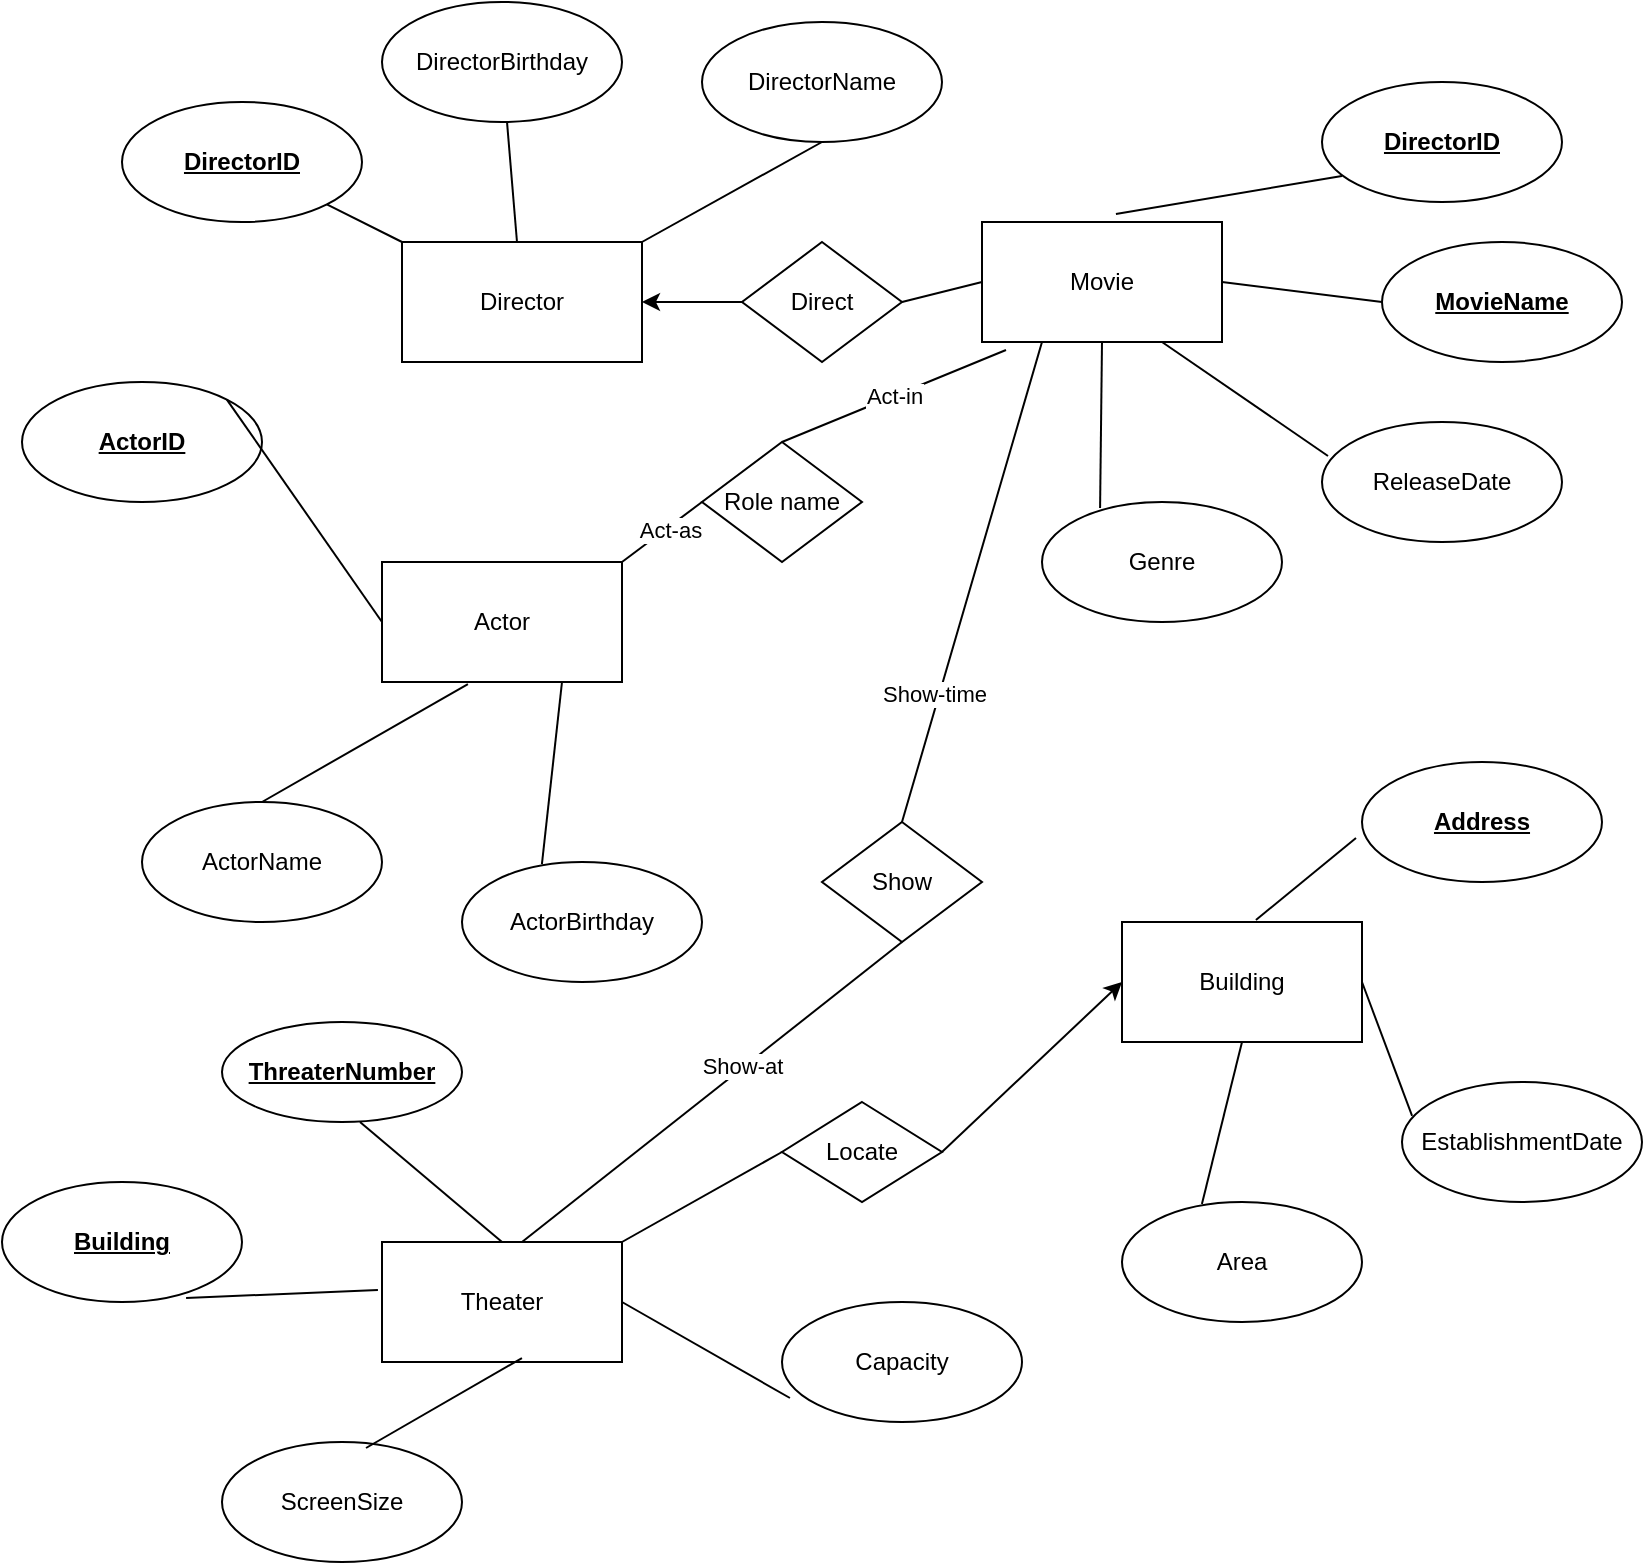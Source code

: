 <mxfile version="24.0.1" type="github">
  <diagram name="Page-1" id="GRKzmPXnVPAbagaa010P">
    <mxGraphModel dx="1107" dy="654" grid="1" gridSize="10" guides="1" tooltips="1" connect="1" arrows="1" fold="1" page="1" pageScale="1" pageWidth="850" pageHeight="1100" math="0" shadow="0">
      <root>
        <mxCell id="0" />
        <mxCell id="1" parent="0" />
        <mxCell id="h29aLhz-RMBbqyI5GCKV-1" value="Director" style="rounded=0;whiteSpace=wrap;html=1;" vertex="1" parent="1">
          <mxGeometry x="240" y="190" width="120" height="60" as="geometry" />
        </mxCell>
        <mxCell id="h29aLhz-RMBbqyI5GCKV-2" value="&lt;u&gt;&lt;b&gt;DirectorID&lt;/b&gt;&lt;/u&gt;" style="ellipse;whiteSpace=wrap;html=1;" vertex="1" parent="1">
          <mxGeometry x="100" y="120" width="120" height="60" as="geometry" />
        </mxCell>
        <mxCell id="h29aLhz-RMBbqyI5GCKV-3" value="DirectorName" style="ellipse;whiteSpace=wrap;html=1;" vertex="1" parent="1">
          <mxGeometry x="390" y="80" width="120" height="60" as="geometry" />
        </mxCell>
        <mxCell id="h29aLhz-RMBbqyI5GCKV-4" value="DirectorBirthday" style="ellipse;whiteSpace=wrap;html=1;" vertex="1" parent="1">
          <mxGeometry x="230" y="70" width="120" height="60" as="geometry" />
        </mxCell>
        <mxCell id="h29aLhz-RMBbqyI5GCKV-5" style="edgeStyle=orthogonalEdgeStyle;rounded=0;orthogonalLoop=1;jettySize=auto;html=1;exitX=0.5;exitY=1;exitDx=0;exitDy=0;" edge="1" parent="1" source="h29aLhz-RMBbqyI5GCKV-3" target="h29aLhz-RMBbqyI5GCKV-3">
          <mxGeometry relative="1" as="geometry" />
        </mxCell>
        <mxCell id="h29aLhz-RMBbqyI5GCKV-6" value="" style="endArrow=none;html=1;rounded=0;" edge="1" parent="1" source="h29aLhz-RMBbqyI5GCKV-1" target="h29aLhz-RMBbqyI5GCKV-2">
          <mxGeometry width="50" height="50" relative="1" as="geometry">
            <mxPoint x="180" y="210" as="sourcePoint" />
            <mxPoint x="230" y="160" as="targetPoint" />
          </mxGeometry>
        </mxCell>
        <mxCell id="h29aLhz-RMBbqyI5GCKV-7" value="" style="endArrow=none;html=1;rounded=0;" edge="1" parent="1" source="h29aLhz-RMBbqyI5GCKV-4" target="h29aLhz-RMBbqyI5GCKV-1">
          <mxGeometry width="50" height="50" relative="1" as="geometry">
            <mxPoint x="170" y="320" as="sourcePoint" />
            <mxPoint x="220" y="270" as="targetPoint" />
          </mxGeometry>
        </mxCell>
        <mxCell id="h29aLhz-RMBbqyI5GCKV-8" value="" style="endArrow=none;html=1;rounded=0;exitX=1;exitY=0;exitDx=0;exitDy=0;entryX=0.5;entryY=1;entryDx=0;entryDy=0;" edge="1" parent="1" source="h29aLhz-RMBbqyI5GCKV-1" target="h29aLhz-RMBbqyI5GCKV-3">
          <mxGeometry width="50" height="50" relative="1" as="geometry">
            <mxPoint x="380" y="180" as="sourcePoint" />
            <mxPoint x="440" y="130" as="targetPoint" />
          </mxGeometry>
        </mxCell>
        <mxCell id="h29aLhz-RMBbqyI5GCKV-9" value="Movie" style="rounded=0;whiteSpace=wrap;html=1;" vertex="1" parent="1">
          <mxGeometry x="530" y="180" width="120" height="60" as="geometry" />
        </mxCell>
        <mxCell id="h29aLhz-RMBbqyI5GCKV-10" value="&lt;u&gt;&lt;b&gt;MovieName&lt;/b&gt;&lt;/u&gt;" style="ellipse;whiteSpace=wrap;html=1;" vertex="1" parent="1">
          <mxGeometry x="730" y="190" width="120" height="60" as="geometry" />
        </mxCell>
        <mxCell id="h29aLhz-RMBbqyI5GCKV-11" value="&lt;u&gt;&lt;b&gt;DirectorID&lt;/b&gt;&lt;/u&gt;" style="ellipse;whiteSpace=wrap;html=1;" vertex="1" parent="1">
          <mxGeometry x="700" y="110" width="120" height="60" as="geometry" />
        </mxCell>
        <mxCell id="h29aLhz-RMBbqyI5GCKV-12" value="ReleaseDate" style="ellipse;whiteSpace=wrap;html=1;" vertex="1" parent="1">
          <mxGeometry x="700" y="280" width="120" height="60" as="geometry" />
        </mxCell>
        <mxCell id="h29aLhz-RMBbqyI5GCKV-13" value="Genre" style="ellipse;whiteSpace=wrap;html=1;" vertex="1" parent="1">
          <mxGeometry x="560" y="320" width="120" height="60" as="geometry" />
        </mxCell>
        <mxCell id="h29aLhz-RMBbqyI5GCKV-14" value="" style="endArrow=none;html=1;rounded=0;exitX=0.558;exitY=-0.067;exitDx=0;exitDy=0;exitPerimeter=0;entryX=0.083;entryY=0.783;entryDx=0;entryDy=0;entryPerimeter=0;" edge="1" parent="1" source="h29aLhz-RMBbqyI5GCKV-9" target="h29aLhz-RMBbqyI5GCKV-11">
          <mxGeometry width="50" height="50" relative="1" as="geometry">
            <mxPoint x="630" y="230" as="sourcePoint" />
            <mxPoint x="680" y="180" as="targetPoint" />
          </mxGeometry>
        </mxCell>
        <mxCell id="h29aLhz-RMBbqyI5GCKV-15" value="" style="endArrow=none;html=1;rounded=0;entryX=0;entryY=0.5;entryDx=0;entryDy=0;exitX=1;exitY=0.5;exitDx=0;exitDy=0;" edge="1" parent="1" source="h29aLhz-RMBbqyI5GCKV-9" target="h29aLhz-RMBbqyI5GCKV-10">
          <mxGeometry width="50" height="50" relative="1" as="geometry">
            <mxPoint x="690" y="260" as="sourcePoint" />
            <mxPoint x="740" y="210" as="targetPoint" />
          </mxGeometry>
        </mxCell>
        <mxCell id="h29aLhz-RMBbqyI5GCKV-16" value="" style="endArrow=none;html=1;rounded=0;exitX=0.025;exitY=0.283;exitDx=0;exitDy=0;exitPerimeter=0;entryX=0.75;entryY=1;entryDx=0;entryDy=0;" edge="1" parent="1" source="h29aLhz-RMBbqyI5GCKV-12" target="h29aLhz-RMBbqyI5GCKV-9">
          <mxGeometry width="50" height="50" relative="1" as="geometry">
            <mxPoint x="640" y="330" as="sourcePoint" />
            <mxPoint x="690" y="280" as="targetPoint" />
          </mxGeometry>
        </mxCell>
        <mxCell id="h29aLhz-RMBbqyI5GCKV-17" value="" style="endArrow=none;html=1;rounded=0;exitX=0.242;exitY=0.05;exitDx=0;exitDy=0;exitPerimeter=0;entryX=0.5;entryY=1;entryDx=0;entryDy=0;" edge="1" parent="1" source="h29aLhz-RMBbqyI5GCKV-13" target="h29aLhz-RMBbqyI5GCKV-9">
          <mxGeometry width="50" height="50" relative="1" as="geometry">
            <mxPoint x="660" y="360" as="sourcePoint" />
            <mxPoint x="589" y="250" as="targetPoint" />
          </mxGeometry>
        </mxCell>
        <mxCell id="h29aLhz-RMBbqyI5GCKV-18" value="Actor" style="rounded=0;whiteSpace=wrap;html=1;" vertex="1" parent="1">
          <mxGeometry x="230" y="350" width="120" height="60" as="geometry" />
        </mxCell>
        <mxCell id="h29aLhz-RMBbqyI5GCKV-19" value="&lt;u&gt;&lt;b&gt;ActorID&lt;/b&gt;&lt;/u&gt;" style="ellipse;whiteSpace=wrap;html=1;" vertex="1" parent="1">
          <mxGeometry x="50" y="260" width="120" height="60" as="geometry" />
        </mxCell>
        <mxCell id="h29aLhz-RMBbqyI5GCKV-20" value="ActorName" style="ellipse;whiteSpace=wrap;html=1;" vertex="1" parent="1">
          <mxGeometry x="110" y="470" width="120" height="60" as="geometry" />
        </mxCell>
        <mxCell id="h29aLhz-RMBbqyI5GCKV-21" value="ActorBirthday" style="ellipse;whiteSpace=wrap;html=1;" vertex="1" parent="1">
          <mxGeometry x="270" y="500" width="120" height="60" as="geometry" />
        </mxCell>
        <mxCell id="h29aLhz-RMBbqyI5GCKV-22" value="" style="endArrow=none;html=1;rounded=0;exitX=1;exitY=0;exitDx=0;exitDy=0;entryX=0;entryY=0.5;entryDx=0;entryDy=0;" edge="1" parent="1" source="h29aLhz-RMBbqyI5GCKV-19" target="h29aLhz-RMBbqyI5GCKV-18">
          <mxGeometry width="50" height="50" relative="1" as="geometry">
            <mxPoint x="220" y="470" as="sourcePoint" />
            <mxPoint x="270" y="420" as="targetPoint" />
          </mxGeometry>
        </mxCell>
        <mxCell id="h29aLhz-RMBbqyI5GCKV-23" value="" style="endArrow=none;html=1;rounded=0;entryX=0.358;entryY=1.017;entryDx=0;entryDy=0;entryPerimeter=0;exitX=0.5;exitY=0;exitDx=0;exitDy=0;" edge="1" parent="1" source="h29aLhz-RMBbqyI5GCKV-20" target="h29aLhz-RMBbqyI5GCKV-18">
          <mxGeometry width="50" height="50" relative="1" as="geometry">
            <mxPoint x="100" y="600" as="sourcePoint" />
            <mxPoint x="330" y="470" as="targetPoint" />
          </mxGeometry>
        </mxCell>
        <mxCell id="h29aLhz-RMBbqyI5GCKV-24" value="" style="endArrow=none;html=1;rounded=0;entryX=0.75;entryY=1;entryDx=0;entryDy=0;exitX=0.333;exitY=0.017;exitDx=0;exitDy=0;exitPerimeter=0;" edge="1" parent="1" source="h29aLhz-RMBbqyI5GCKV-21" target="h29aLhz-RMBbqyI5GCKV-18">
          <mxGeometry width="50" height="50" relative="1" as="geometry">
            <mxPoint x="430" y="520" as="sourcePoint" />
            <mxPoint x="480" y="470" as="targetPoint" />
          </mxGeometry>
        </mxCell>
        <mxCell id="h29aLhz-RMBbqyI5GCKV-25" value="Building" style="rounded=0;whiteSpace=wrap;html=1;" vertex="1" parent="1">
          <mxGeometry x="600" y="530" width="120" height="60" as="geometry" />
        </mxCell>
        <mxCell id="h29aLhz-RMBbqyI5GCKV-26" value="&lt;b&gt;&lt;u&gt;Address&lt;/u&gt;&lt;/b&gt;" style="ellipse;whiteSpace=wrap;html=1;" vertex="1" parent="1">
          <mxGeometry x="720" y="450" width="120" height="60" as="geometry" />
        </mxCell>
        <mxCell id="h29aLhz-RMBbqyI5GCKV-27" value="EstablishmentDate" style="ellipse;whiteSpace=wrap;html=1;" vertex="1" parent="1">
          <mxGeometry x="740" y="610" width="120" height="60" as="geometry" />
        </mxCell>
        <mxCell id="h29aLhz-RMBbqyI5GCKV-28" value="Area" style="ellipse;whiteSpace=wrap;html=1;" vertex="1" parent="1">
          <mxGeometry x="600" y="670" width="120" height="60" as="geometry" />
        </mxCell>
        <mxCell id="h29aLhz-RMBbqyI5GCKV-29" value="" style="endArrow=none;html=1;rounded=0;exitX=0.558;exitY=-0.017;exitDx=0;exitDy=0;exitPerimeter=0;entryX=-0.025;entryY=0.633;entryDx=0;entryDy=0;entryPerimeter=0;" edge="1" parent="1" source="h29aLhz-RMBbqyI5GCKV-25" target="h29aLhz-RMBbqyI5GCKV-26">
          <mxGeometry width="50" height="50" relative="1" as="geometry">
            <mxPoint x="540" y="470" as="sourcePoint" />
            <mxPoint x="590" y="420" as="targetPoint" />
          </mxGeometry>
        </mxCell>
        <mxCell id="h29aLhz-RMBbqyI5GCKV-30" value="" style="endArrow=none;html=1;rounded=0;exitX=1;exitY=0.5;exitDx=0;exitDy=0;entryX=0.042;entryY=0.283;entryDx=0;entryDy=0;entryPerimeter=0;" edge="1" parent="1" source="h29aLhz-RMBbqyI5GCKV-25" target="h29aLhz-RMBbqyI5GCKV-27">
          <mxGeometry width="50" height="50" relative="1" as="geometry">
            <mxPoint x="690" y="520" as="sourcePoint" />
            <mxPoint x="740" y="470" as="targetPoint" />
          </mxGeometry>
        </mxCell>
        <mxCell id="h29aLhz-RMBbqyI5GCKV-31" value="" style="endArrow=none;html=1;rounded=0;entryX=0.5;entryY=1;entryDx=0;entryDy=0;exitX=0.333;exitY=0.017;exitDx=0;exitDy=0;exitPerimeter=0;" edge="1" parent="1" source="h29aLhz-RMBbqyI5GCKV-28" target="h29aLhz-RMBbqyI5GCKV-25">
          <mxGeometry width="50" height="50" relative="1" as="geometry">
            <mxPoint x="480" y="550" as="sourcePoint" />
            <mxPoint x="530" y="500" as="targetPoint" />
          </mxGeometry>
        </mxCell>
        <mxCell id="h29aLhz-RMBbqyI5GCKV-32" value="Theater" style="rounded=0;whiteSpace=wrap;html=1;" vertex="1" parent="1">
          <mxGeometry x="230" y="690" width="120" height="60" as="geometry" />
        </mxCell>
        <mxCell id="h29aLhz-RMBbqyI5GCKV-33" value="&lt;u&gt;&lt;b&gt;Building&lt;/b&gt;&lt;/u&gt;" style="ellipse;whiteSpace=wrap;html=1;" vertex="1" parent="1">
          <mxGeometry x="40" y="660" width="120" height="60" as="geometry" />
        </mxCell>
        <mxCell id="h29aLhz-RMBbqyI5GCKV-34" value="&lt;b&gt;&lt;u&gt;ThreaterNumber&lt;/u&gt;&lt;/b&gt;" style="ellipse;whiteSpace=wrap;html=1;" vertex="1" parent="1">
          <mxGeometry x="150" y="580" width="120" height="50" as="geometry" />
        </mxCell>
        <mxCell id="h29aLhz-RMBbqyI5GCKV-35" value="Capacity" style="ellipse;whiteSpace=wrap;html=1;" vertex="1" parent="1">
          <mxGeometry x="430" y="720" width="120" height="60" as="geometry" />
        </mxCell>
        <mxCell id="h29aLhz-RMBbqyI5GCKV-36" value="ScreenSize" style="ellipse;whiteSpace=wrap;html=1;" vertex="1" parent="1">
          <mxGeometry x="150" y="790" width="120" height="60" as="geometry" />
        </mxCell>
        <mxCell id="h29aLhz-RMBbqyI5GCKV-39" value="" style="endArrow=none;html=1;rounded=0;entryX=0.583;entryY=0.967;entryDx=0;entryDy=0;entryPerimeter=0;exitX=0.6;exitY=0.05;exitDx=0;exitDy=0;exitPerimeter=0;" edge="1" parent="1" source="h29aLhz-RMBbqyI5GCKV-36" target="h29aLhz-RMBbqyI5GCKV-32">
          <mxGeometry width="50" height="50" relative="1" as="geometry">
            <mxPoint x="210" y="460" as="sourcePoint" />
            <mxPoint x="260" y="410" as="targetPoint" />
          </mxGeometry>
        </mxCell>
        <mxCell id="h29aLhz-RMBbqyI5GCKV-40" value="" style="endArrow=none;html=1;rounded=0;entryX=0.575;entryY=1;entryDx=0;entryDy=0;entryPerimeter=0;exitX=0.5;exitY=0;exitDx=0;exitDy=0;" edge="1" parent="1" source="h29aLhz-RMBbqyI5GCKV-32" target="h29aLhz-RMBbqyI5GCKV-34">
          <mxGeometry width="50" height="50" relative="1" as="geometry">
            <mxPoint x="230" y="360" as="sourcePoint" />
            <mxPoint x="280" y="310" as="targetPoint" />
          </mxGeometry>
        </mxCell>
        <mxCell id="h29aLhz-RMBbqyI5GCKV-41" value="" style="endArrow=none;html=1;rounded=0;exitX=1;exitY=0.5;exitDx=0;exitDy=0;entryX=0.033;entryY=0.8;entryDx=0;entryDy=0;entryPerimeter=0;" edge="1" parent="1" source="h29aLhz-RMBbqyI5GCKV-32" target="h29aLhz-RMBbqyI5GCKV-35">
          <mxGeometry width="50" height="50" relative="1" as="geometry">
            <mxPoint x="280" y="380" as="sourcePoint" />
            <mxPoint x="330" y="330" as="targetPoint" />
          </mxGeometry>
        </mxCell>
        <mxCell id="h29aLhz-RMBbqyI5GCKV-42" value="" style="endArrow=none;html=1;rounded=0;entryX=0.767;entryY=0.967;entryDx=0;entryDy=0;entryPerimeter=0;exitX=-0.017;exitY=0.4;exitDx=0;exitDy=0;exitPerimeter=0;" edge="1" parent="1" source="h29aLhz-RMBbqyI5GCKV-32" target="h29aLhz-RMBbqyI5GCKV-33">
          <mxGeometry width="50" height="50" relative="1" as="geometry">
            <mxPoint x="109.289" y="430" as="sourcePoint" />
            <mxPoint x="120" y="380" as="targetPoint" />
          </mxGeometry>
        </mxCell>
        <mxCell id="h29aLhz-RMBbqyI5GCKV-43" value="Direct" style="rhombus;whiteSpace=wrap;html=1;" vertex="1" parent="1">
          <mxGeometry x="410" y="190" width="80" height="60" as="geometry" />
        </mxCell>
        <mxCell id="h29aLhz-RMBbqyI5GCKV-45" value="" style="endArrow=classic;html=1;rounded=0;exitX=0;exitY=0.5;exitDx=0;exitDy=0;entryX=1;entryY=0.5;entryDx=0;entryDy=0;" edge="1" parent="1" source="h29aLhz-RMBbqyI5GCKV-43" target="h29aLhz-RMBbqyI5GCKV-1">
          <mxGeometry width="50" height="50" relative="1" as="geometry">
            <mxPoint x="460" y="330" as="sourcePoint" />
            <mxPoint x="510" y="280" as="targetPoint" />
          </mxGeometry>
        </mxCell>
        <mxCell id="h29aLhz-RMBbqyI5GCKV-47" value="" style="endArrow=none;html=1;rounded=0;exitX=1;exitY=0.5;exitDx=0;exitDy=0;entryX=0;entryY=0.5;entryDx=0;entryDy=0;" edge="1" parent="1" source="h29aLhz-RMBbqyI5GCKV-43" target="h29aLhz-RMBbqyI5GCKV-9">
          <mxGeometry width="50" height="50" relative="1" as="geometry">
            <mxPoint x="500" y="200" as="sourcePoint" />
            <mxPoint x="550" y="150" as="targetPoint" />
          </mxGeometry>
        </mxCell>
        <mxCell id="h29aLhz-RMBbqyI5GCKV-51" value="Role name" style="rhombus;whiteSpace=wrap;html=1;" vertex="1" parent="1">
          <mxGeometry x="390" y="290" width="80" height="60" as="geometry" />
        </mxCell>
        <mxCell id="h29aLhz-RMBbqyI5GCKV-52" value="" style="endArrow=none;html=1;rounded=0;exitX=1;exitY=0;exitDx=0;exitDy=0;entryX=0;entryY=0.5;entryDx=0;entryDy=0;" edge="1" parent="1" source="h29aLhz-RMBbqyI5GCKV-18" target="h29aLhz-RMBbqyI5GCKV-51">
          <mxGeometry width="50" height="50" relative="1" as="geometry">
            <mxPoint x="400" y="490" as="sourcePoint" />
            <mxPoint x="450" y="440" as="targetPoint" />
          </mxGeometry>
        </mxCell>
        <mxCell id="h29aLhz-RMBbqyI5GCKV-53" value="Act-as" style="edgeLabel;html=1;align=center;verticalAlign=middle;resizable=0;points=[];" vertex="1" connectable="0" parent="h29aLhz-RMBbqyI5GCKV-52">
          <mxGeometry x="0.137" y="-1" relative="1" as="geometry">
            <mxPoint as="offset" />
          </mxGeometry>
        </mxCell>
        <mxCell id="h29aLhz-RMBbqyI5GCKV-54" value="Act-in" style="endArrow=none;html=1;rounded=0;exitX=0.5;exitY=0;exitDx=0;exitDy=0;entryX=0.1;entryY=1.067;entryDx=0;entryDy=0;entryPerimeter=0;" edge="1" parent="1" source="h29aLhz-RMBbqyI5GCKV-51" target="h29aLhz-RMBbqyI5GCKV-9">
          <mxGeometry x="0.008" width="50" height="50" relative="1" as="geometry">
            <mxPoint x="490" y="430" as="sourcePoint" />
            <mxPoint x="560.711" y="380" as="targetPoint" />
            <mxPoint as="offset" />
          </mxGeometry>
        </mxCell>
        <mxCell id="h29aLhz-RMBbqyI5GCKV-55" value="Locate" style="rhombus;whiteSpace=wrap;html=1;" vertex="1" parent="1">
          <mxGeometry x="430" y="620" width="80" height="50" as="geometry" />
        </mxCell>
        <mxCell id="h29aLhz-RMBbqyI5GCKV-57" value="" style="endArrow=classic;html=1;rounded=0;entryX=0;entryY=0.5;entryDx=0;entryDy=0;exitX=1;exitY=0.5;exitDx=0;exitDy=0;" edge="1" parent="1" source="h29aLhz-RMBbqyI5GCKV-55" target="h29aLhz-RMBbqyI5GCKV-25">
          <mxGeometry width="50" height="50" relative="1" as="geometry">
            <mxPoint x="460" y="580" as="sourcePoint" />
            <mxPoint x="510" y="530" as="targetPoint" />
          </mxGeometry>
        </mxCell>
        <mxCell id="h29aLhz-RMBbqyI5GCKV-58" value="" style="endArrow=none;html=1;rounded=0;entryX=0;entryY=0.5;entryDx=0;entryDy=0;exitX=1;exitY=0;exitDx=0;exitDy=0;" edge="1" parent="1" source="h29aLhz-RMBbqyI5GCKV-32" target="h29aLhz-RMBbqyI5GCKV-55">
          <mxGeometry width="50" height="50" relative="1" as="geometry">
            <mxPoint x="340" y="690" as="sourcePoint" />
            <mxPoint x="390" y="640" as="targetPoint" />
          </mxGeometry>
        </mxCell>
        <mxCell id="h29aLhz-RMBbqyI5GCKV-59" value="Show" style="rhombus;whiteSpace=wrap;html=1;" vertex="1" parent="1">
          <mxGeometry x="450" y="480" width="80" height="60" as="geometry" />
        </mxCell>
        <mxCell id="h29aLhz-RMBbqyI5GCKV-60" value="" style="endArrow=none;html=1;rounded=0;entryX=0.5;entryY=1;entryDx=0;entryDy=0;" edge="1" parent="1" target="h29aLhz-RMBbqyI5GCKV-59">
          <mxGeometry width="50" height="50" relative="1" as="geometry">
            <mxPoint x="300" y="690" as="sourcePoint" />
            <mxPoint x="350" y="640" as="targetPoint" />
          </mxGeometry>
        </mxCell>
        <mxCell id="h29aLhz-RMBbqyI5GCKV-63" value="Show-at" style="edgeLabel;html=1;align=center;verticalAlign=middle;resizable=0;points=[];" vertex="1" connectable="0" parent="h29aLhz-RMBbqyI5GCKV-60">
          <mxGeometry x="0.165" y="1" relative="1" as="geometry">
            <mxPoint as="offset" />
          </mxGeometry>
        </mxCell>
        <mxCell id="h29aLhz-RMBbqyI5GCKV-62" value="" style="endArrow=none;html=1;rounded=0;entryX=0.25;entryY=1;entryDx=0;entryDy=0;exitX=0.5;exitY=0;exitDx=0;exitDy=0;" edge="1" parent="1" source="h29aLhz-RMBbqyI5GCKV-59" target="h29aLhz-RMBbqyI5GCKV-9">
          <mxGeometry width="50" height="50" relative="1" as="geometry">
            <mxPoint x="490" y="470" as="sourcePoint" />
            <mxPoint x="540" y="420" as="targetPoint" />
          </mxGeometry>
        </mxCell>
        <mxCell id="h29aLhz-RMBbqyI5GCKV-64" value="Show-time" style="edgeLabel;html=1;align=center;verticalAlign=middle;resizable=0;points=[];" vertex="1" connectable="0" parent="h29aLhz-RMBbqyI5GCKV-62">
          <mxGeometry x="-0.468" y="3" relative="1" as="geometry">
            <mxPoint as="offset" />
          </mxGeometry>
        </mxCell>
      </root>
    </mxGraphModel>
  </diagram>
</mxfile>
